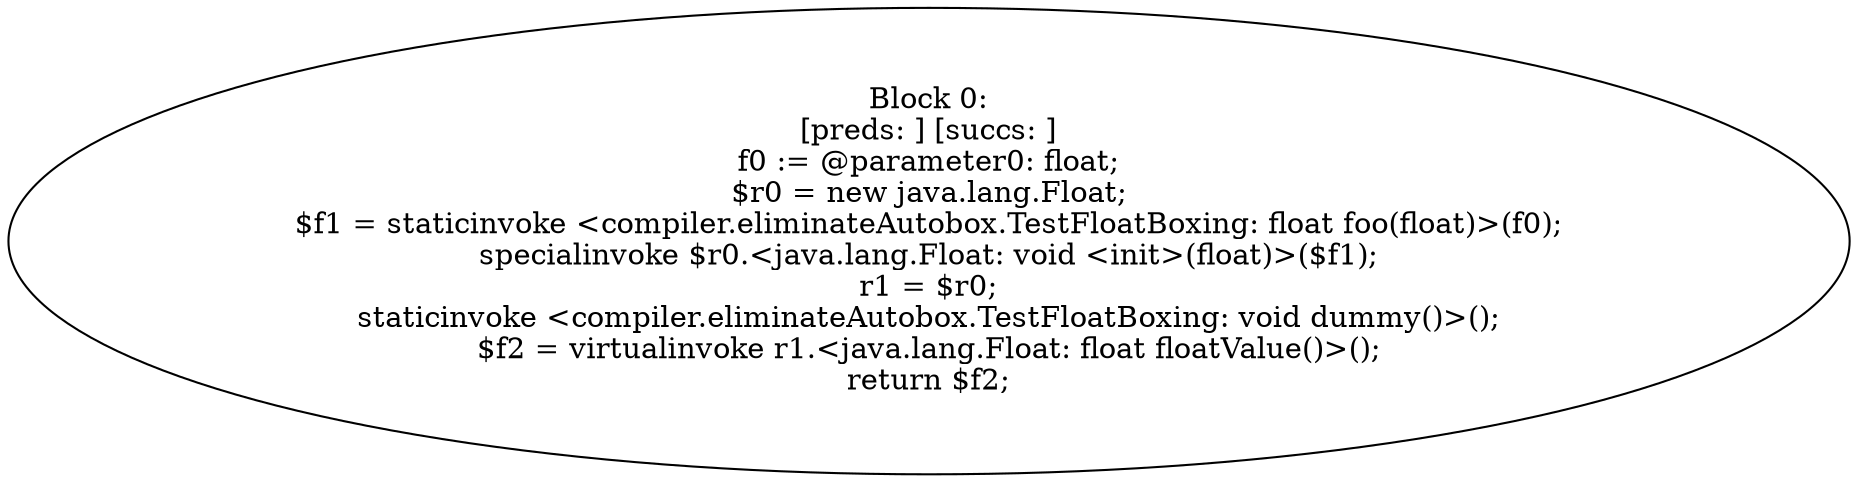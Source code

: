 digraph "unitGraph" {
    "Block 0:
[preds: ] [succs: ]
f0 := @parameter0: float;
$r0 = new java.lang.Float;
$f1 = staticinvoke <compiler.eliminateAutobox.TestFloatBoxing: float foo(float)>(f0);
specialinvoke $r0.<java.lang.Float: void <init>(float)>($f1);
r1 = $r0;
staticinvoke <compiler.eliminateAutobox.TestFloatBoxing: void dummy()>();
$f2 = virtualinvoke r1.<java.lang.Float: float floatValue()>();
return $f2;
"
}
